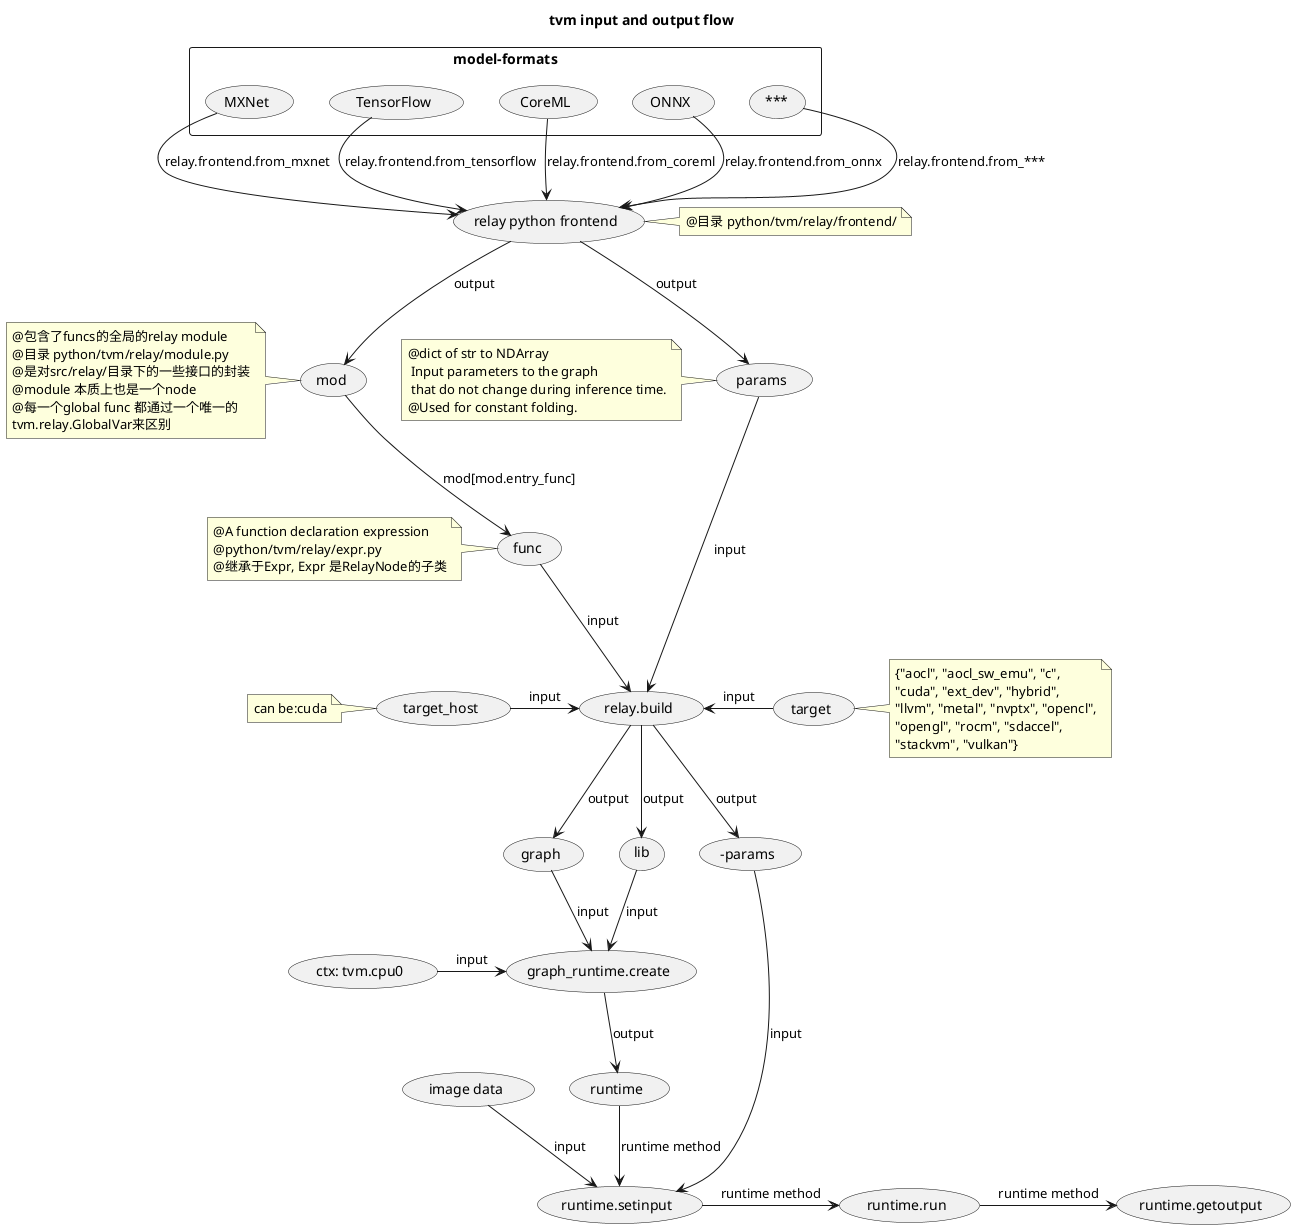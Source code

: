 @startuml tvm-input-output-flow
title tvm input and output flow
(relay python frontend) as rpf
note right
    @目录 python/tvm/relay/frontend/
end note

rectangle model-formats {
    (MXNet) -down-> rpf: relay.frontend.from_mxnet
    (TensorFlow) -down->rpf: relay.frontend.from_tensorflow
    (CoreML) -down->rpf: relay.frontend.from_coreml
    (ONNX) -down->rpf: relay.frontend.from_onnx
    (***) -down->rpf: relay.frontend.from_***
}

rpf -down-> (mod): output
note left
    @包含了funcs的全局的relay module
    @目录 python/tvm/relay/module.py
    @是对src/relay/目录下的一些接口的封装
    @module 本质上也是一个node
    @每一个global func 都通过一个唯一的
    tvm.relay.GlobalVar来区别
end note

rpf -down-> (params): output
note left
    @dict of str to NDArray
     Input parameters to the graph
     that do not change during inference time.
    @Used for constant folding.
end note

(mod) -down-> (func): mod[mod.entry_func]
note left
    @A function declaration expression
    @python/tvm/relay/expr.py
    @继承于Expr, Expr 是RelayNode的子类
end note

(relay.build) as rb
(target) as target
note right 
    {"aocl", "aocl_sw_emu", "c",
    "cuda", "ext_dev", "hybrid",
    "llvm", "metal", "nvptx", "opencl",
    "opengl", "rocm", "sdaccel",
    "stackvm", "vulkan"}
end note

target -left-> rb: input
(target_host) as th
note left: can be:cuda
th -> rb: input
(func) -down-> rb: input
(params) -down-> rb: input

rb -down-> (graph): output
rb -down-> (lib): output
rb -down-> (-params): output

(graph_runtime.create) as grc
(graph) -down-> grc: input
(lib) -down-> grc: input
(ctx: tvm.cpu0) -> grc: input

grc -down-> (runtime): output
(runtime.setinput) as rs
(-params) -down-> rs: input
(image data) -down-> rs: input
(runtime) -down-> rs: runtime method
(runtime.run) as rr
(runtime.getoutput) as rg
rs -> rr: runtime method
rr -> rg: runtime method

@enduml
